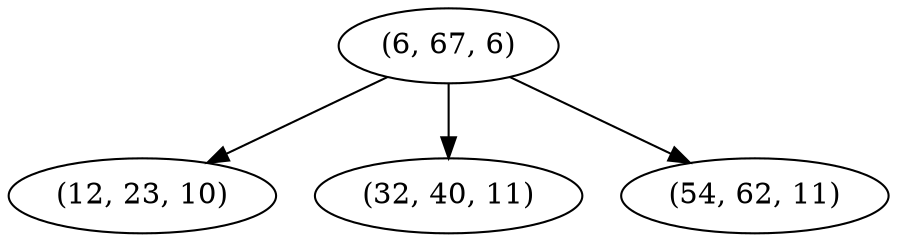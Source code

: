 digraph tree {
    "(6, 67, 6)";
    "(12, 23, 10)";
    "(32, 40, 11)";
    "(54, 62, 11)";
    "(6, 67, 6)" -> "(12, 23, 10)";
    "(6, 67, 6)" -> "(32, 40, 11)";
    "(6, 67, 6)" -> "(54, 62, 11)";
}
